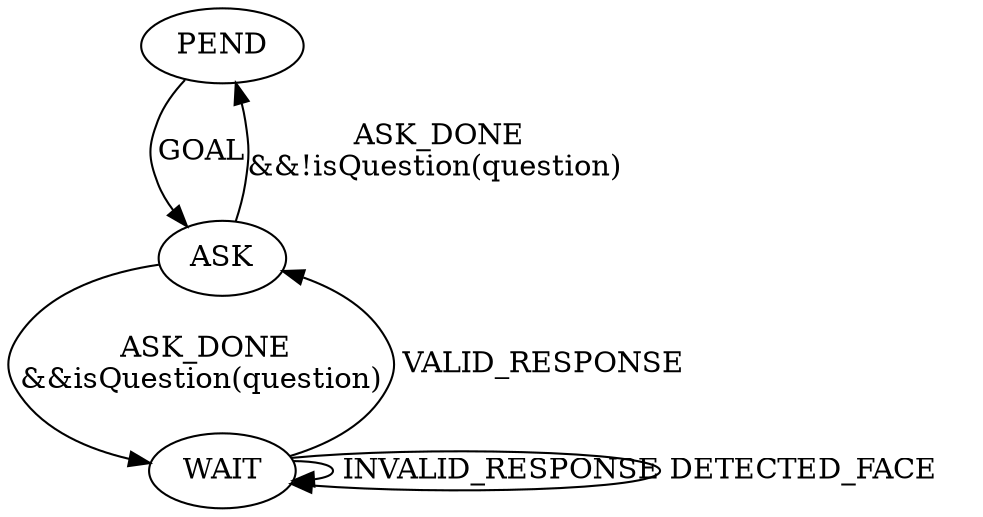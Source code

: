 digraph G {
  PEND -> ASK [ margin=10, minlen=1, label="GOAL" ]
  ASK -> WAIT [ margin=10, minlen=1, label=" ASK_DONE\n&&isQuestion(question)" ]
  ASK -> PEND [ margin=10, minlen=1, label=" ASK_DONE\n&&!isQuestion(question)" ]
  WAIT -> ASK [ margin=10, minlen=1, label=" VALID_RESPONSE" ]
  WAIT -> WAIT [ margin=10, minlen=1, label=" INVALID_RESPONSE" ]
  WAIT -> WAIT [ margin=10, minlen=1, label=" DETECTED_FACE" ]
}
